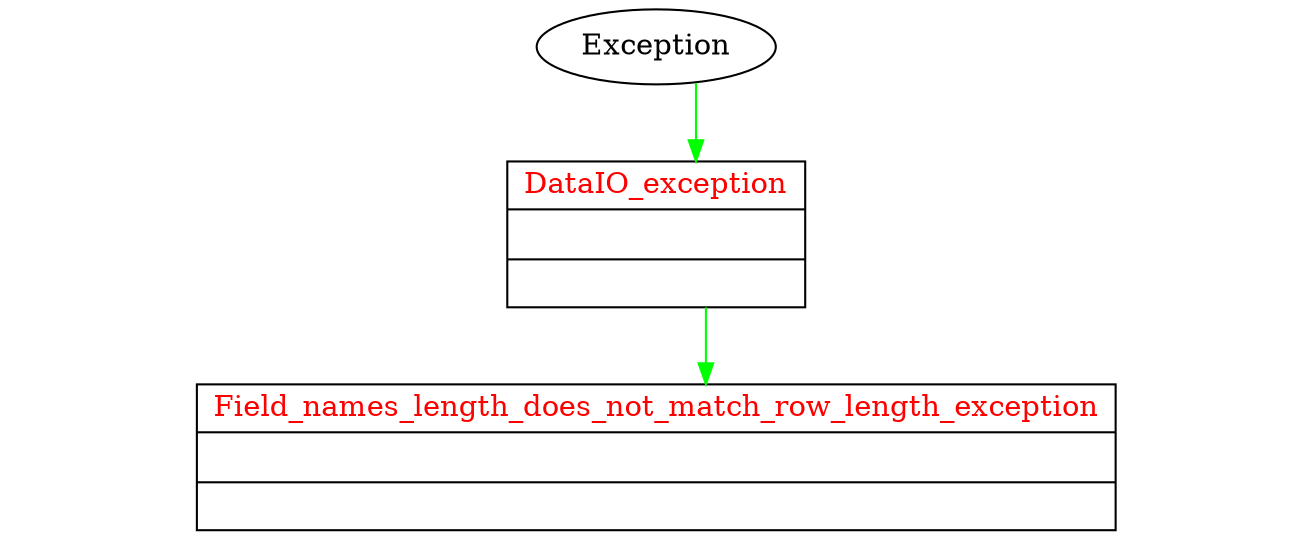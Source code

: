 digraph "classes" {
charset="utf-8"
nodesep=0.5;
rankdir="TB";
edge [ constraint=False ];
splines="ortho";
"DataIO_exception" [fontcolor="red", label="{DataIO_exception|\l|}", shape="record"];
"Field_names_length_does_not_match_row_length_exception" [fontcolor="red", label="{Field_names_length_does_not_match_row_length_exception|\l|}", shape="record"];
"Field_names_length_does_not_match_row_length_exception" [fontcolor="red", label="{Field_names_length_does_not_match_row_length_exception|\l|}", shape="record"];

"_d0" [label="_d0", shape="record" style=invis];
"_d2" [label="_d2", shape="record" style=invis];
"_d4" [label="_d4", shape="record" style=invis];
"_d1" [label="_d1", shape="record" style=invis];
"_d3" [label="_d3", shape="record" style=invis];
"_d5" [label="_d5", shape="record" style=invis];

{rank= tb "_d0"->"_d2"->"_d4" [constraint=true style=invis]};
{rank= tb "Exception"->"DataIO_exception"->"Field_names_length_does_not_match_row_length_exception" [constraint=true style=invis]};
{rank= tb "_d1"->"_d3"->"_d5" [constraint=true style=invis]};
{rank= same _d2->DataIO_exception->_d3 [constraint=True style=invis]};
"Exception"->"DataIO_exception" [color="green"];
"DataIO_exception"->"Field_names_length_does_not_match_row_length_exception" [color="green"];
}
